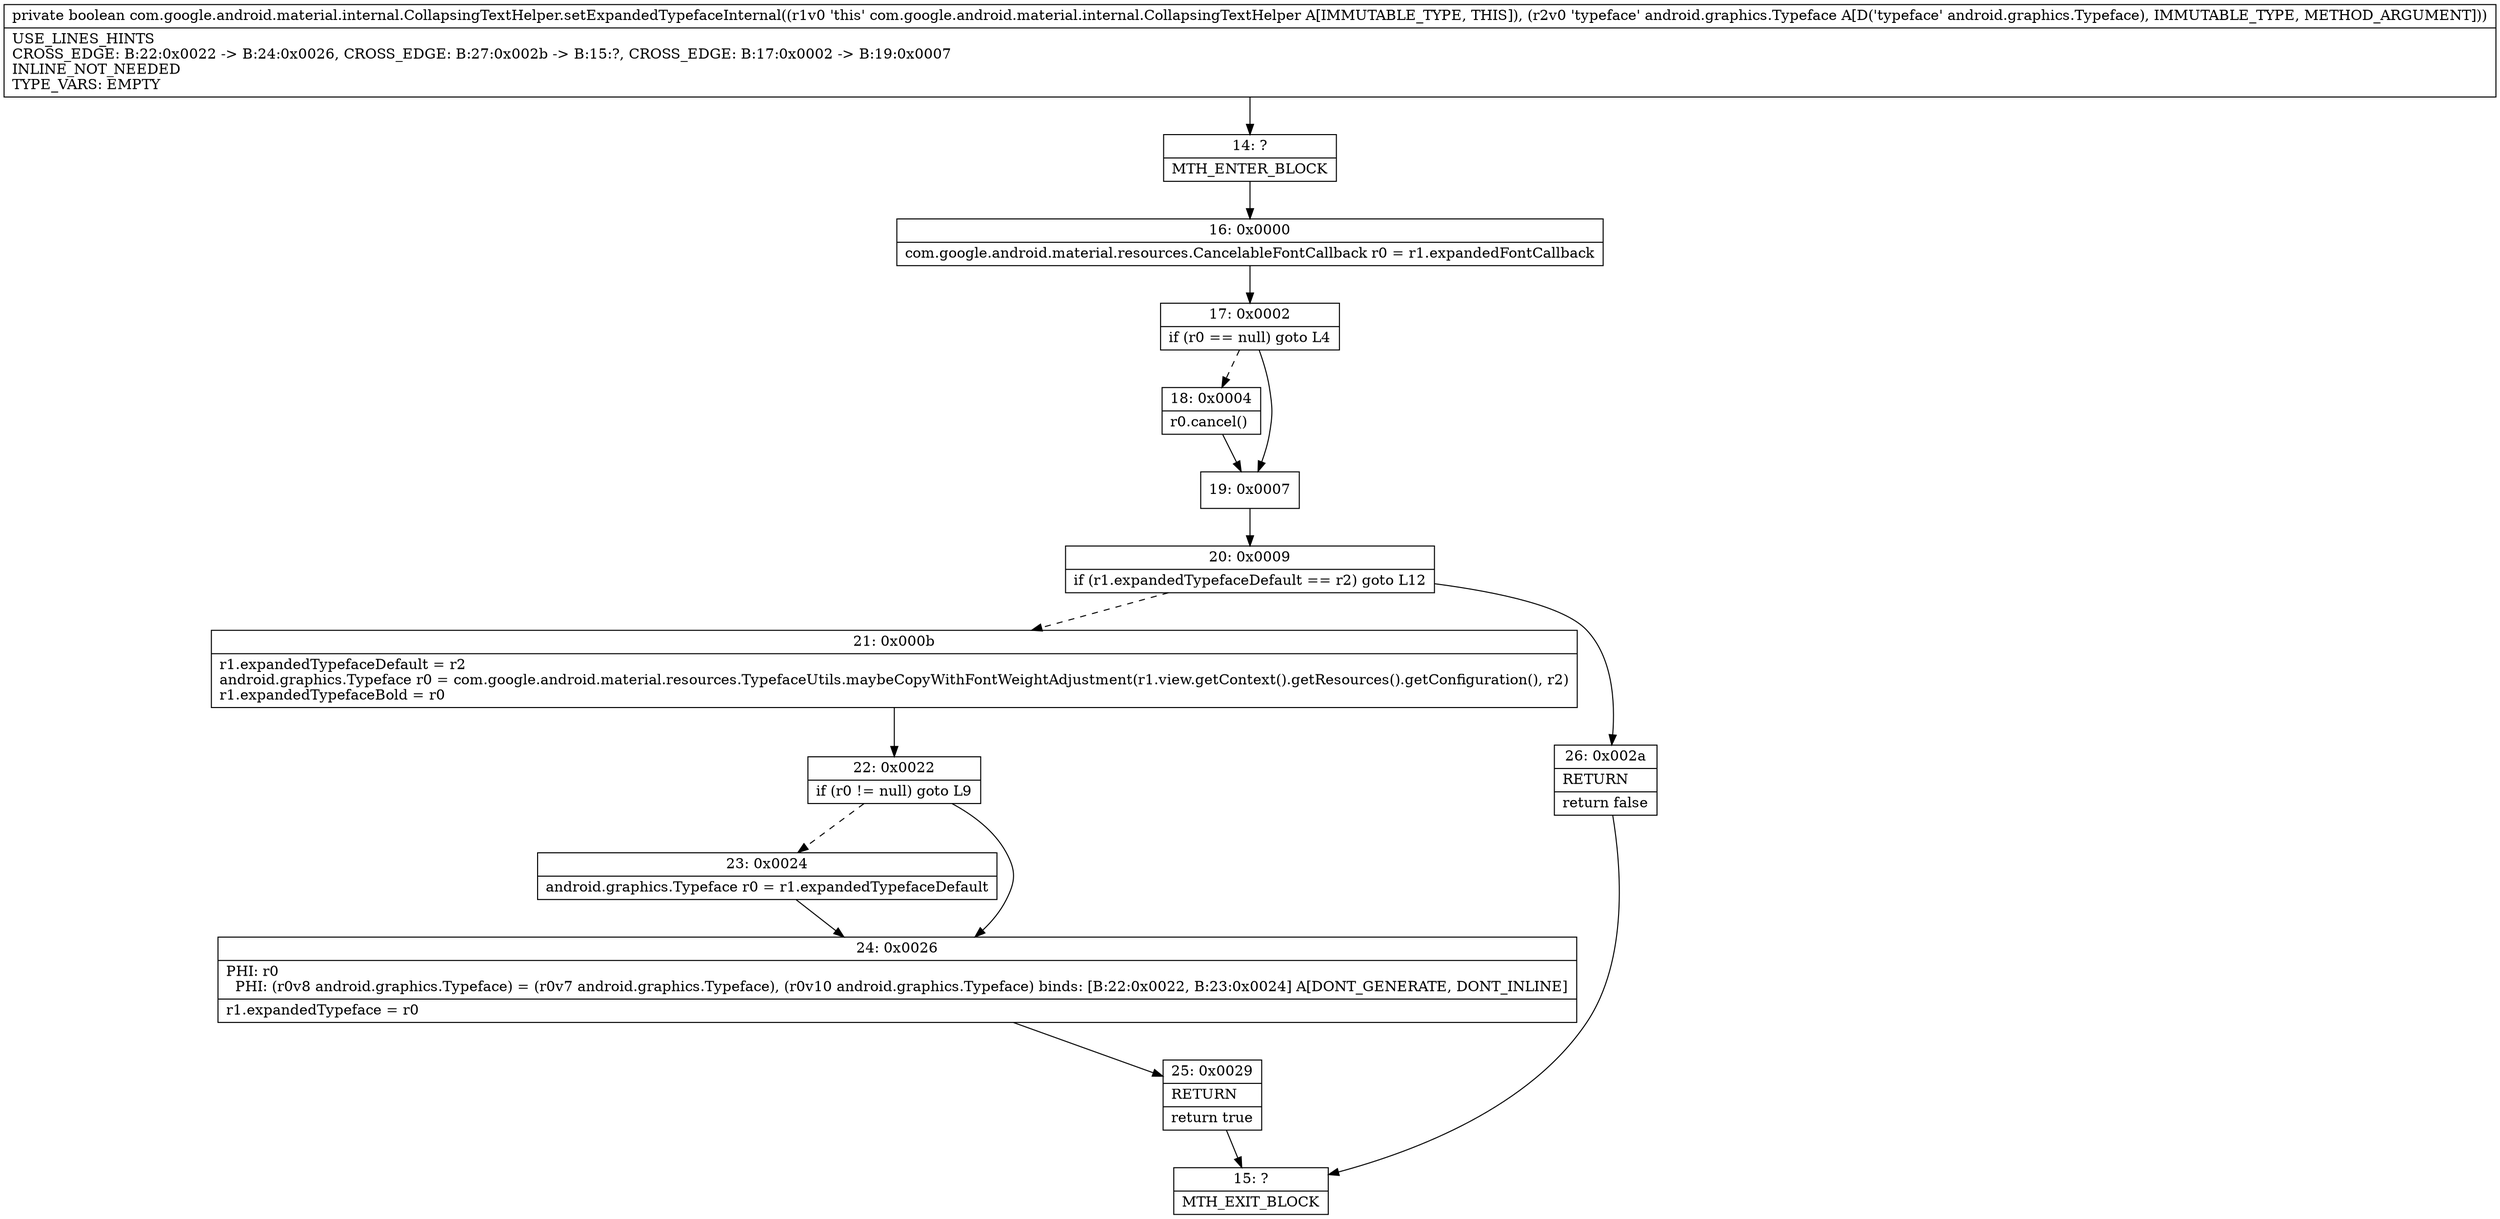 digraph "CFG forcom.google.android.material.internal.CollapsingTextHelper.setExpandedTypefaceInternal(Landroid\/graphics\/Typeface;)Z" {
Node_14 [shape=record,label="{14\:\ ?|MTH_ENTER_BLOCK\l}"];
Node_16 [shape=record,label="{16\:\ 0x0000|com.google.android.material.resources.CancelableFontCallback r0 = r1.expandedFontCallback\l}"];
Node_17 [shape=record,label="{17\:\ 0x0002|if (r0 == null) goto L4\l}"];
Node_18 [shape=record,label="{18\:\ 0x0004|r0.cancel()\l}"];
Node_19 [shape=record,label="{19\:\ 0x0007}"];
Node_20 [shape=record,label="{20\:\ 0x0009|if (r1.expandedTypefaceDefault == r2) goto L12\l}"];
Node_21 [shape=record,label="{21\:\ 0x000b|r1.expandedTypefaceDefault = r2\landroid.graphics.Typeface r0 = com.google.android.material.resources.TypefaceUtils.maybeCopyWithFontWeightAdjustment(r1.view.getContext().getResources().getConfiguration(), r2)\lr1.expandedTypefaceBold = r0\l}"];
Node_22 [shape=record,label="{22\:\ 0x0022|if (r0 != null) goto L9\l}"];
Node_23 [shape=record,label="{23\:\ 0x0024|android.graphics.Typeface r0 = r1.expandedTypefaceDefault\l}"];
Node_24 [shape=record,label="{24\:\ 0x0026|PHI: r0 \l  PHI: (r0v8 android.graphics.Typeface) = (r0v7 android.graphics.Typeface), (r0v10 android.graphics.Typeface) binds: [B:22:0x0022, B:23:0x0024] A[DONT_GENERATE, DONT_INLINE]\l|r1.expandedTypeface = r0\l}"];
Node_25 [shape=record,label="{25\:\ 0x0029|RETURN\l|return true\l}"];
Node_15 [shape=record,label="{15\:\ ?|MTH_EXIT_BLOCK\l}"];
Node_26 [shape=record,label="{26\:\ 0x002a|RETURN\l|return false\l}"];
MethodNode[shape=record,label="{private boolean com.google.android.material.internal.CollapsingTextHelper.setExpandedTypefaceInternal((r1v0 'this' com.google.android.material.internal.CollapsingTextHelper A[IMMUTABLE_TYPE, THIS]), (r2v0 'typeface' android.graphics.Typeface A[D('typeface' android.graphics.Typeface), IMMUTABLE_TYPE, METHOD_ARGUMENT]))  | USE_LINES_HINTS\lCROSS_EDGE: B:22:0x0022 \-\> B:24:0x0026, CROSS_EDGE: B:27:0x002b \-\> B:15:?, CROSS_EDGE: B:17:0x0002 \-\> B:19:0x0007\lINLINE_NOT_NEEDED\lTYPE_VARS: EMPTY\l}"];
MethodNode -> Node_14;Node_14 -> Node_16;
Node_16 -> Node_17;
Node_17 -> Node_18[style=dashed];
Node_17 -> Node_19;
Node_18 -> Node_19;
Node_19 -> Node_20;
Node_20 -> Node_21[style=dashed];
Node_20 -> Node_26;
Node_21 -> Node_22;
Node_22 -> Node_23[style=dashed];
Node_22 -> Node_24;
Node_23 -> Node_24;
Node_24 -> Node_25;
Node_25 -> Node_15;
Node_26 -> Node_15;
}


